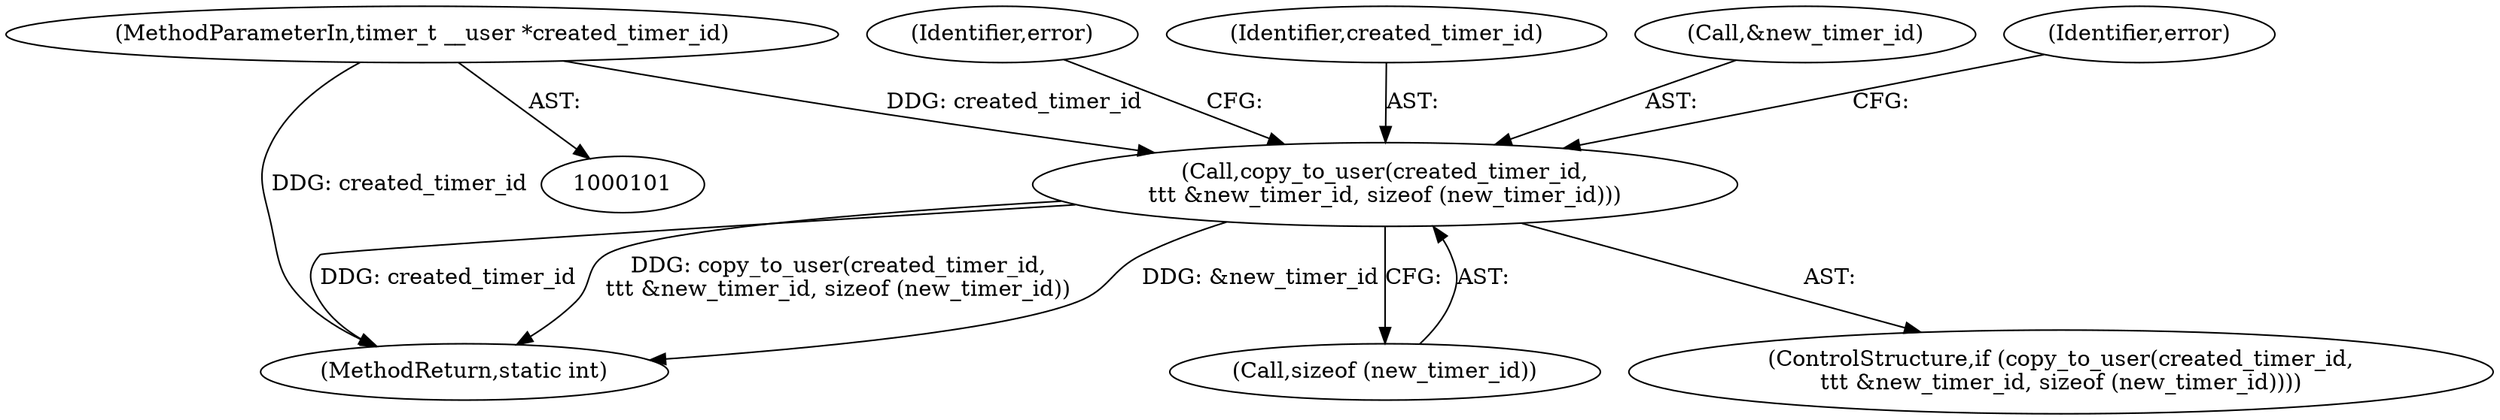 digraph "0_linux_78c9c4dfbf8c04883941445a195276bb4bb92c76_3@API" {
"1000302" [label="(Call,copy_to_user(created_timer_id,\n\t\t\t &new_timer_id, sizeof (new_timer_id)))"];
"1000104" [label="(MethodParameterIn,timer_t __user *created_timer_id)"];
"1000361" [label="(MethodReturn,static int)"];
"1000302" [label="(Call,copy_to_user(created_timer_id,\n\t\t\t &new_timer_id, sizeof (new_timer_id)))"];
"1000310" [label="(Identifier,error)"];
"1000306" [label="(Call,sizeof (new_timer_id))"];
"1000303" [label="(Identifier,created_timer_id)"];
"1000304" [label="(Call,&new_timer_id)"];
"1000301" [label="(ControlStructure,if (copy_to_user(created_timer_id,\n\t\t\t &new_timer_id, sizeof (new_timer_id))))"];
"1000104" [label="(MethodParameterIn,timer_t __user *created_timer_id)"];
"1000315" [label="(Identifier,error)"];
"1000302" -> "1000301"  [label="AST: "];
"1000302" -> "1000306"  [label="CFG: "];
"1000303" -> "1000302"  [label="AST: "];
"1000304" -> "1000302"  [label="AST: "];
"1000306" -> "1000302"  [label="AST: "];
"1000310" -> "1000302"  [label="CFG: "];
"1000315" -> "1000302"  [label="CFG: "];
"1000302" -> "1000361"  [label="DDG: &new_timer_id"];
"1000302" -> "1000361"  [label="DDG: created_timer_id"];
"1000302" -> "1000361"  [label="DDG: copy_to_user(created_timer_id,\n\t\t\t &new_timer_id, sizeof (new_timer_id))"];
"1000104" -> "1000302"  [label="DDG: created_timer_id"];
"1000104" -> "1000101"  [label="AST: "];
"1000104" -> "1000361"  [label="DDG: created_timer_id"];
}

